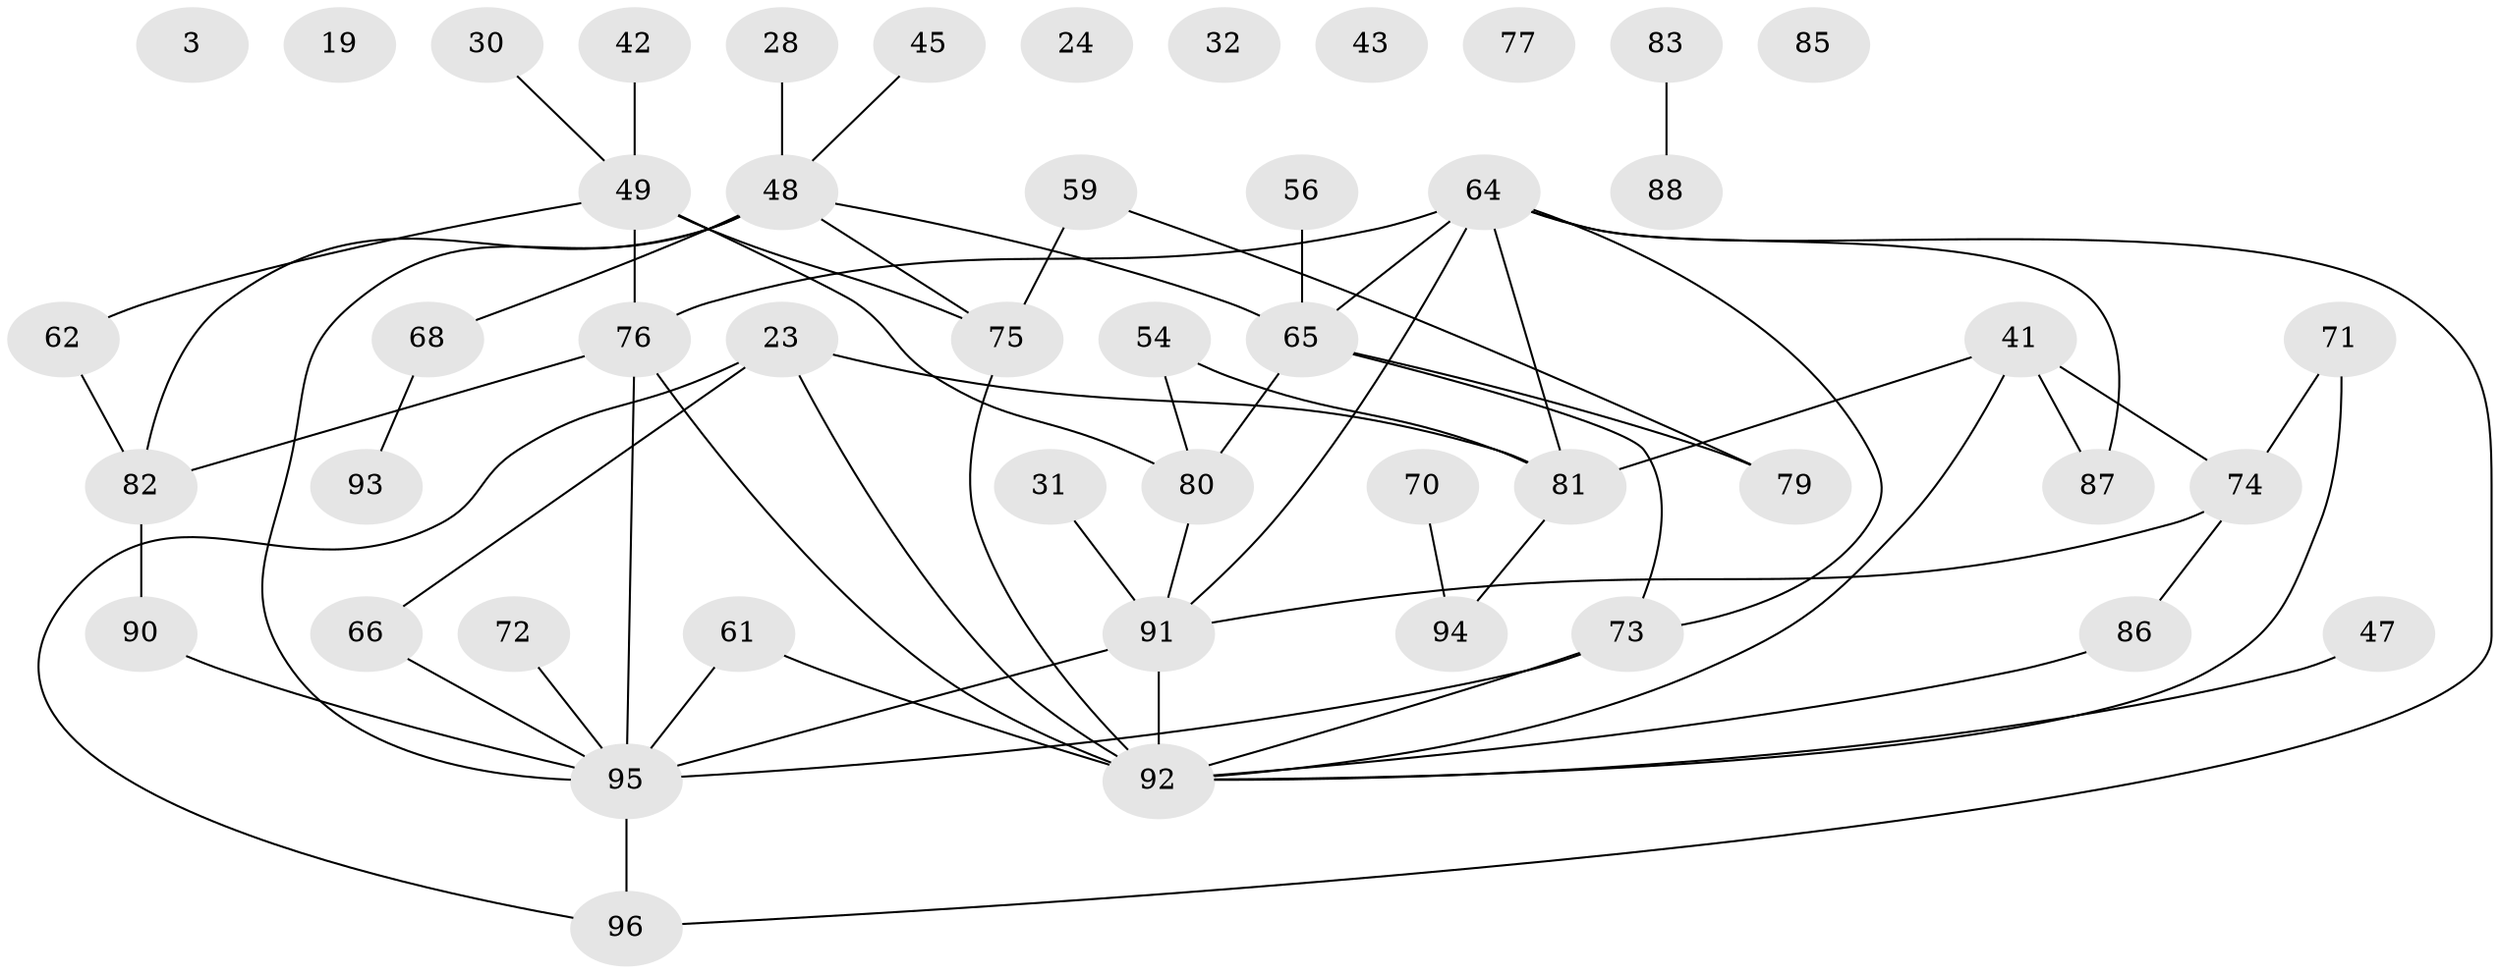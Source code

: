 // original degree distribution, {2: 0.2604166666666667, 0: 0.07291666666666667, 3: 0.22916666666666666, 1: 0.17708333333333334, 4: 0.11458333333333333, 7: 0.010416666666666666, 5: 0.10416666666666667, 6: 0.03125}
// Generated by graph-tools (version 1.1) at 2025/40/03/09/25 04:40:13]
// undirected, 48 vertices, 64 edges
graph export_dot {
graph [start="1"]
  node [color=gray90,style=filled];
  3;
  19;
  23;
  24;
  28;
  30 [super="+13"];
  31;
  32;
  41;
  42;
  43;
  45;
  47;
  48 [super="+29"];
  49 [super="+8+38"];
  54;
  56;
  59;
  61 [super="+20"];
  62;
  64 [super="+35+26+50+63"];
  65 [super="+39"];
  66;
  68;
  70;
  71;
  72;
  73;
  74 [super="+16"];
  75 [super="+22"];
  76 [super="+33+67"];
  77;
  79;
  80 [super="+14"];
  81 [super="+18"];
  82 [super="+52"];
  83;
  85;
  86;
  87;
  88;
  90;
  91 [super="+15+34+78"];
  92 [super="+2+40+46+44+89+60+69+36"];
  93;
  94;
  95 [super="+58+84"];
  96;
  23 -- 66;
  23 -- 81 [weight=2];
  23 -- 96;
  23 -- 92;
  28 -- 48;
  30 -- 49;
  31 -- 91;
  41 -- 74;
  41 -- 81;
  41 -- 87;
  41 -- 92;
  42 -- 49;
  45 -- 48;
  47 -- 92;
  48 -- 75;
  48 -- 65 [weight=2];
  48 -- 68;
  48 -- 95;
  48 -- 82 [weight=2];
  49 -- 62;
  49 -- 75 [weight=2];
  49 -- 80;
  49 -- 76 [weight=2];
  54 -- 81;
  54 -- 80;
  56 -- 65;
  59 -- 79;
  59 -- 75;
  61 -- 95;
  61 -- 92;
  62 -- 82;
  64 -- 65;
  64 -- 81;
  64 -- 96;
  64 -- 73;
  64 -- 91;
  64 -- 76 [weight=2];
  64 -- 87;
  65 -- 73 [weight=2];
  65 -- 79;
  65 -- 80;
  66 -- 95;
  68 -- 93;
  70 -- 94;
  71 -- 74;
  71 -- 92;
  72 -- 95;
  73 -- 95 [weight=2];
  73 -- 92;
  74 -- 86;
  74 -- 91;
  75 -- 92;
  76 -- 82 [weight=2];
  76 -- 95 [weight=2];
  76 -- 92 [weight=3];
  80 -- 91;
  81 -- 94;
  82 -- 90;
  83 -- 88;
  86 -- 92;
  90 -- 95;
  91 -- 95;
  91 -- 92 [weight=3];
  95 -- 96;
}
